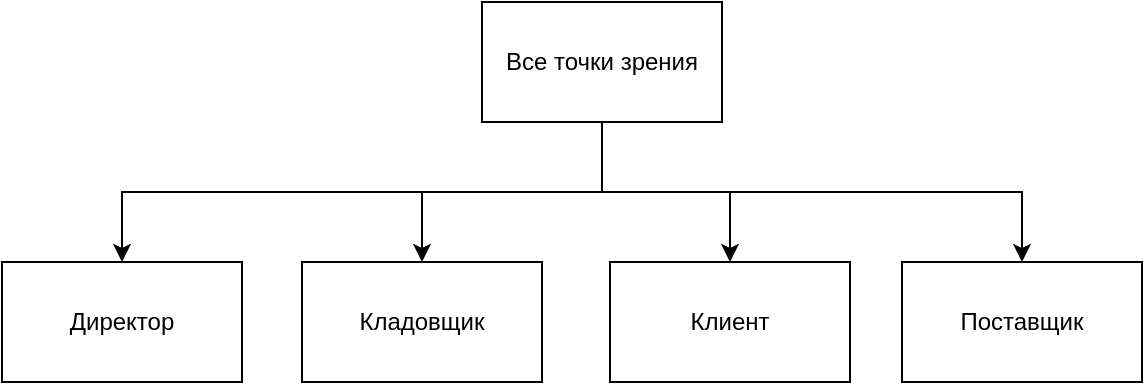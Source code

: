 <mxfile version="22.1.21" type="device">
  <diagram name="Page-1" id="jma1WdQdkuPIGJw7cOEe">
    <mxGraphModel dx="850" dy="493" grid="1" gridSize="10" guides="1" tooltips="1" connect="1" arrows="1" fold="1" page="1" pageScale="1" pageWidth="827" pageHeight="1169" math="0" shadow="0">
      <root>
        <mxCell id="0" />
        <mxCell id="1" parent="0" />
        <mxCell id="IxEB4c8ntU9e33UkipOL-6" style="edgeStyle=orthogonalEdgeStyle;rounded=0;orthogonalLoop=1;jettySize=auto;html=1;entryX=0.5;entryY=0;entryDx=0;entryDy=0;" edge="1" parent="1" source="IxEB4c8ntU9e33UkipOL-1" target="IxEB4c8ntU9e33UkipOL-2">
          <mxGeometry relative="1" as="geometry" />
        </mxCell>
        <mxCell id="IxEB4c8ntU9e33UkipOL-7" style="edgeStyle=orthogonalEdgeStyle;rounded=0;orthogonalLoop=1;jettySize=auto;html=1;entryX=0.5;entryY=0;entryDx=0;entryDy=0;" edge="1" parent="1" source="IxEB4c8ntU9e33UkipOL-1" target="IxEB4c8ntU9e33UkipOL-5">
          <mxGeometry relative="1" as="geometry">
            <Array as="points">
              <mxPoint x="410" y="515" />
              <mxPoint x="170" y="515" />
            </Array>
          </mxGeometry>
        </mxCell>
        <mxCell id="IxEB4c8ntU9e33UkipOL-8" style="edgeStyle=orthogonalEdgeStyle;rounded=0;orthogonalLoop=1;jettySize=auto;html=1;entryX=0.5;entryY=0;entryDx=0;entryDy=0;" edge="1" parent="1" source="IxEB4c8ntU9e33UkipOL-1" target="IxEB4c8ntU9e33UkipOL-3">
          <mxGeometry relative="1" as="geometry" />
        </mxCell>
        <mxCell id="IxEB4c8ntU9e33UkipOL-9" style="edgeStyle=orthogonalEdgeStyle;rounded=0;orthogonalLoop=1;jettySize=auto;html=1;entryX=0.5;entryY=0;entryDx=0;entryDy=0;" edge="1" parent="1" source="IxEB4c8ntU9e33UkipOL-1" target="IxEB4c8ntU9e33UkipOL-4">
          <mxGeometry relative="1" as="geometry">
            <Array as="points">
              <mxPoint x="410" y="515" />
              <mxPoint x="620" y="515" />
            </Array>
          </mxGeometry>
        </mxCell>
        <mxCell id="IxEB4c8ntU9e33UkipOL-1" value="Все точки зрения" style="rounded=0;whiteSpace=wrap;html=1;" vertex="1" parent="1">
          <mxGeometry x="350" y="420" width="120" height="60" as="geometry" />
        </mxCell>
        <mxCell id="IxEB4c8ntU9e33UkipOL-2" value="Кладовщик" style="rounded=0;whiteSpace=wrap;html=1;" vertex="1" parent="1">
          <mxGeometry x="260" y="550" width="120" height="60" as="geometry" />
        </mxCell>
        <mxCell id="IxEB4c8ntU9e33UkipOL-3" value="Клиент" style="rounded=0;whiteSpace=wrap;html=1;" vertex="1" parent="1">
          <mxGeometry x="414" y="550" width="120" height="60" as="geometry" />
        </mxCell>
        <mxCell id="IxEB4c8ntU9e33UkipOL-4" value="Поставщик" style="rounded=0;whiteSpace=wrap;html=1;" vertex="1" parent="1">
          <mxGeometry x="560" y="550" width="120" height="60" as="geometry" />
        </mxCell>
        <mxCell id="IxEB4c8ntU9e33UkipOL-5" value="Директор" style="rounded=0;whiteSpace=wrap;html=1;" vertex="1" parent="1">
          <mxGeometry x="110" y="550" width="120" height="60" as="geometry" />
        </mxCell>
      </root>
    </mxGraphModel>
  </diagram>
</mxfile>
